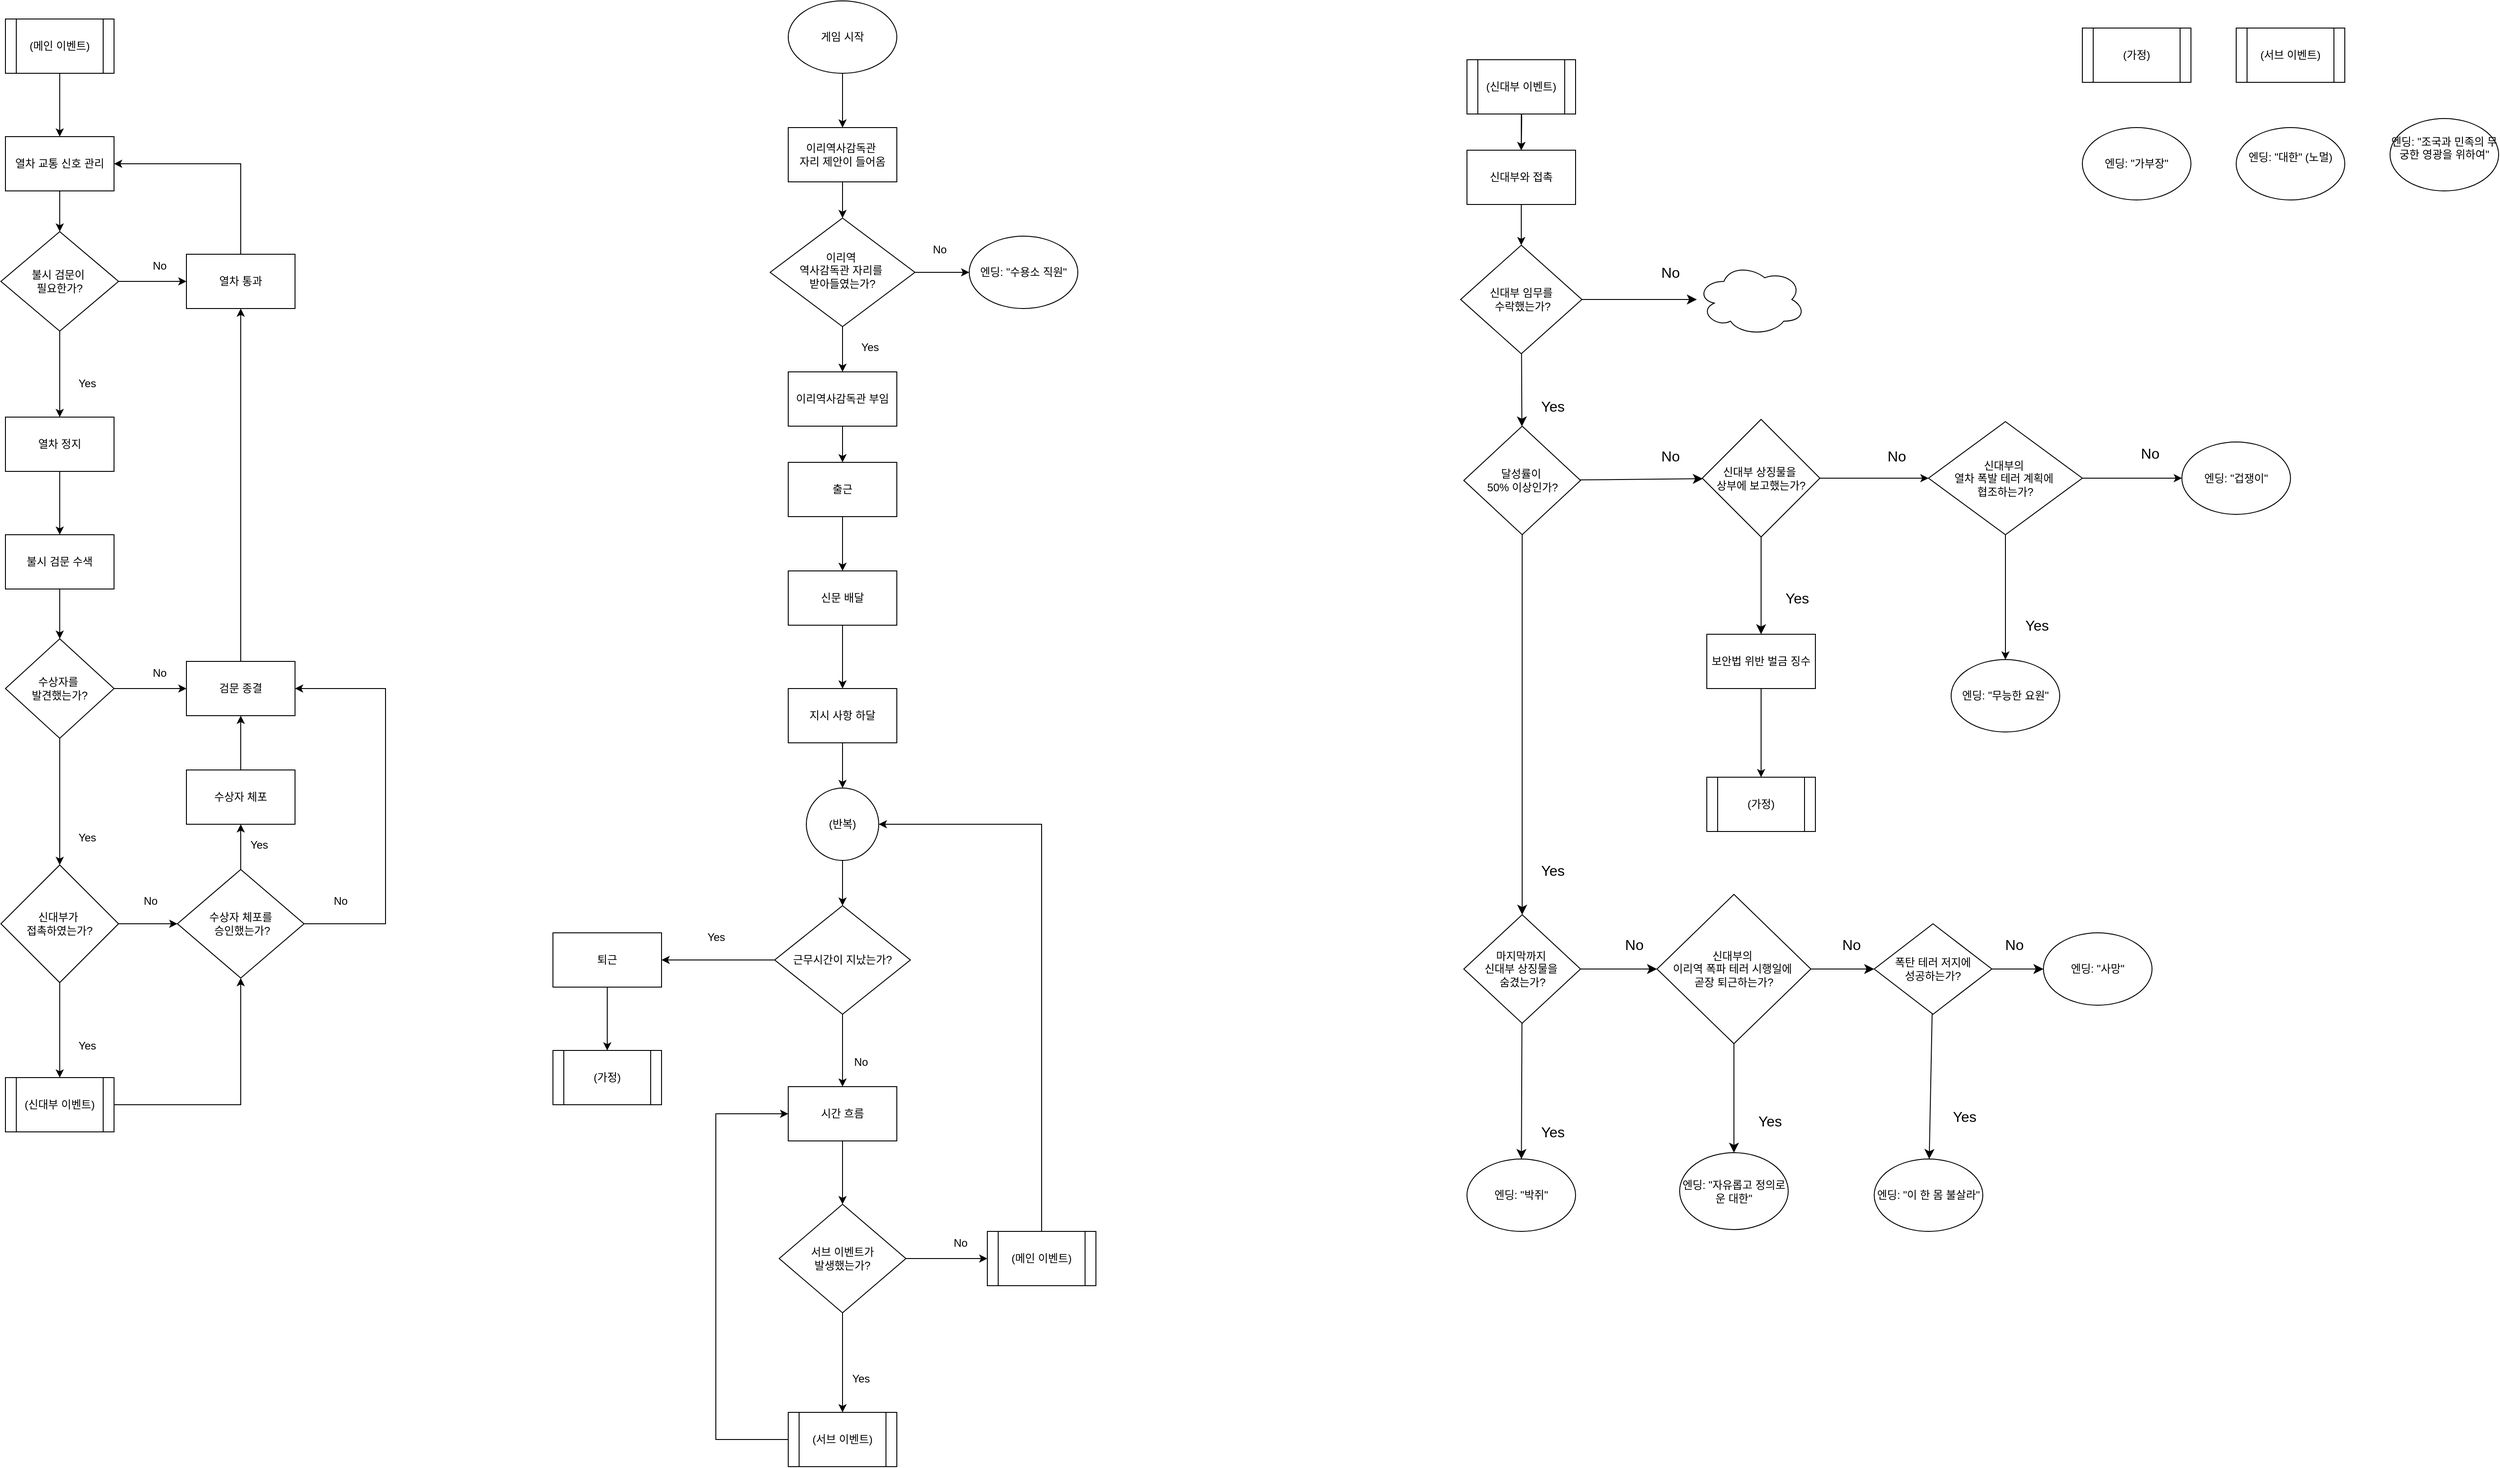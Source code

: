 <mxfile version="24.8.3">
  <diagram id="C5RBs43oDa-KdzZeNtuy" name="Page-1">
    <mxGraphModel dx="4767" dy="2180" grid="1" gridSize="10" guides="1" tooltips="1" connect="1" arrows="1" fold="1" page="1" pageScale="1" pageWidth="827" pageHeight="1169" math="0" shadow="0">
      <root>
        <mxCell id="WIyWlLk6GJQsqaUBKTNV-0" />
        <mxCell id="WIyWlLk6GJQsqaUBKTNV-1" parent="WIyWlLk6GJQsqaUBKTNV-0" />
        <mxCell id="xpAPB1XYYAG37ajHW2r_-126" value="" style="edgeStyle=orthogonalEdgeStyle;rounded=0;orthogonalLoop=1;jettySize=auto;html=1;" parent="WIyWlLk6GJQsqaUBKTNV-1" source="xpAPB1XYYAG37ajHW2r_-9" target="xpAPB1XYYAG37ajHW2r_-66" edge="1">
          <mxGeometry relative="1" as="geometry" />
        </mxCell>
        <mxCell id="xpAPB1XYYAG37ajHW2r_-9" value="게임 시작" style="ellipse;whiteSpace=wrap;html=1;" parent="WIyWlLk6GJQsqaUBKTNV-1" vertex="1">
          <mxGeometry x="-560" width="120" height="80" as="geometry" />
        </mxCell>
        <mxCell id="xpAPB1XYYAG37ajHW2r_-71" value="" style="edgeStyle=orthogonalEdgeStyle;rounded=0;orthogonalLoop=1;jettySize=auto;html=1;" parent="WIyWlLk6GJQsqaUBKTNV-1" source="xpAPB1XYYAG37ajHW2r_-66" target="xpAPB1XYYAG37ajHW2r_-68" edge="1">
          <mxGeometry relative="1" as="geometry" />
        </mxCell>
        <mxCell id="xpAPB1XYYAG37ajHW2r_-66" value="&lt;div&gt;이리역사감독관&amp;nbsp;&lt;/div&gt;&lt;div&gt;자리 제안이 들어옴&lt;/div&gt;" style="rounded=0;whiteSpace=wrap;html=1;" parent="WIyWlLk6GJQsqaUBKTNV-1" vertex="1">
          <mxGeometry x="-560" y="140" width="120" height="60" as="geometry" />
        </mxCell>
        <mxCell id="xpAPB1XYYAG37ajHW2r_-131" value="" style="edgeStyle=orthogonalEdgeStyle;rounded=0;orthogonalLoop=1;jettySize=auto;html=1;" parent="WIyWlLk6GJQsqaUBKTNV-1" source="xpAPB1XYYAG37ajHW2r_-67" target="xpAPB1XYYAG37ajHW2r_-130" edge="1">
          <mxGeometry relative="1" as="geometry" />
        </mxCell>
        <mxCell id="xpAPB1XYYAG37ajHW2r_-67" value="이리역사감독관 부임" style="rounded=0;whiteSpace=wrap;html=1;" parent="WIyWlLk6GJQsqaUBKTNV-1" vertex="1">
          <mxGeometry x="-560" y="410" width="120" height="60" as="geometry" />
        </mxCell>
        <mxCell id="xpAPB1XYYAG37ajHW2r_-70" value="" style="edgeStyle=orthogonalEdgeStyle;rounded=0;orthogonalLoop=1;jettySize=auto;html=1;" parent="WIyWlLk6GJQsqaUBKTNV-1" source="xpAPB1XYYAG37ajHW2r_-68" target="xpAPB1XYYAG37ajHW2r_-67" edge="1">
          <mxGeometry relative="1" as="geometry" />
        </mxCell>
        <mxCell id="xpAPB1XYYAG37ajHW2r_-72" value="" style="edgeStyle=orthogonalEdgeStyle;rounded=0;orthogonalLoop=1;jettySize=auto;html=1;" parent="WIyWlLk6GJQsqaUBKTNV-1" source="xpAPB1XYYAG37ajHW2r_-68" target="xpAPB1XYYAG37ajHW2r_-69" edge="1">
          <mxGeometry relative="1" as="geometry" />
        </mxCell>
        <mxCell id="xpAPB1XYYAG37ajHW2r_-68" value="&lt;div&gt;이리역&amp;nbsp;&lt;/div&gt;&lt;div&gt;역사감독관 자리를&amp;nbsp;&lt;/div&gt;&lt;div&gt;받아들였는가?&lt;/div&gt;" style="rhombus;whiteSpace=wrap;html=1;shadow=0;fontFamily=Helvetica;fontSize=12;align=center;strokeWidth=1;spacing=6;spacingTop=-4;" parent="WIyWlLk6GJQsqaUBKTNV-1" vertex="1">
          <mxGeometry x="-580" y="240" width="160" height="120" as="geometry" />
        </mxCell>
        <mxCell id="xpAPB1XYYAG37ajHW2r_-69" value="엔딩: &quot;수용소 직원&quot;" style="ellipse;whiteSpace=wrap;html=1;" parent="WIyWlLk6GJQsqaUBKTNV-1" vertex="1">
          <mxGeometry x="-360" y="260" width="120" height="80" as="geometry" />
        </mxCell>
        <mxCell id="xpAPB1XYYAG37ajHW2r_-79" value="" style="edgeStyle=orthogonalEdgeStyle;rounded=0;orthogonalLoop=1;jettySize=auto;html=1;" parent="WIyWlLk6GJQsqaUBKTNV-1" source="xpAPB1XYYAG37ajHW2r_-73" target="xpAPB1XYYAG37ajHW2r_-78" edge="1">
          <mxGeometry relative="1" as="geometry" />
        </mxCell>
        <mxCell id="xpAPB1XYYAG37ajHW2r_-73" value="신대부와 접촉" style="rounded=0;whiteSpace=wrap;html=1;" parent="WIyWlLk6GJQsqaUBKTNV-1" vertex="1">
          <mxGeometry x="190" y="165" width="120" height="60" as="geometry" />
        </mxCell>
        <mxCell id="C3fp1-QE952OWo8Mgcm4-14" value="" style="edgeStyle=none;curved=1;rounded=0;orthogonalLoop=1;jettySize=auto;html=1;fontSize=12;startSize=8;endSize=8;" edge="1" parent="WIyWlLk6GJQsqaUBKTNV-1" source="xpAPB1XYYAG37ajHW2r_-78" target="C3fp1-QE952OWo8Mgcm4-13">
          <mxGeometry relative="1" as="geometry" />
        </mxCell>
        <mxCell id="C3fp1-QE952OWo8Mgcm4-26" value="" style="edgeStyle=none;curved=1;rounded=0;orthogonalLoop=1;jettySize=auto;html=1;fontSize=12;startSize=8;endSize=8;" edge="1" parent="WIyWlLk6GJQsqaUBKTNV-1" source="xpAPB1XYYAG37ajHW2r_-78" target="C3fp1-QE952OWo8Mgcm4-25">
          <mxGeometry relative="1" as="geometry" />
        </mxCell>
        <mxCell id="xpAPB1XYYAG37ajHW2r_-78" value="신대부 임무를&lt;div&gt;&amp;nbsp;수락했는가?&lt;/div&gt;" style="rhombus;whiteSpace=wrap;html=1;rounded=0;" parent="WIyWlLk6GJQsqaUBKTNV-1" vertex="1">
          <mxGeometry x="183" y="270" width="134" height="120" as="geometry" />
        </mxCell>
        <mxCell id="xpAPB1XYYAG37ajHW2r_-82" value="&#xa;엔딩: &quot;조국과 민족의 무궁한 영광을 위하여&quot;&#xa;&#xa;" style="ellipse;whiteSpace=wrap;html=1;" parent="WIyWlLk6GJQsqaUBKTNV-1" vertex="1">
          <mxGeometry x="1210" y="130" width="120" height="80" as="geometry" />
        </mxCell>
        <mxCell id="xpAPB1XYYAG37ajHW2r_-83" value="&#xa;엔딩: &quot;대한&quot; (노멀)&#xa;&#xa;" style="ellipse;whiteSpace=wrap;html=1;" parent="WIyWlLk6GJQsqaUBKTNV-1" vertex="1">
          <mxGeometry x="1040" y="140" width="120" height="80" as="geometry" />
        </mxCell>
        <mxCell id="xpAPB1XYYAG37ajHW2r_-113" value="" style="edgeStyle=orthogonalEdgeStyle;rounded=0;orthogonalLoop=1;jettySize=auto;html=1;" parent="WIyWlLk6GJQsqaUBKTNV-1" source="xpAPB1XYYAG37ajHW2r_-97" target="xpAPB1XYYAG37ajHW2r_-112" edge="1">
          <mxGeometry relative="1" as="geometry" />
        </mxCell>
        <mxCell id="C3fp1-QE952OWo8Mgcm4-30" value="" style="edgeStyle=none;curved=1;rounded=0;orthogonalLoop=1;jettySize=auto;html=1;fontSize=12;startSize=8;endSize=8;" edge="1" parent="WIyWlLk6GJQsqaUBKTNV-1" source="xpAPB1XYYAG37ajHW2r_-97" target="xpAPB1XYYAG37ajHW2r_-118">
          <mxGeometry relative="1" as="geometry" />
        </mxCell>
        <mxCell id="xpAPB1XYYAG37ajHW2r_-97" value="신대부 상징물을&amp;nbsp;&lt;div&gt;상부에 보고했는가?&lt;/div&gt;" style="rhombus;whiteSpace=wrap;html=1;" parent="WIyWlLk6GJQsqaUBKTNV-1" vertex="1">
          <mxGeometry x="450" y="462.5" width="130" height="130" as="geometry" />
        </mxCell>
        <mxCell id="xpAPB1XYYAG37ajHW2r_-115" value="" style="edgeStyle=orthogonalEdgeStyle;rounded=0;orthogonalLoop=1;jettySize=auto;html=1;" parent="WIyWlLk6GJQsqaUBKTNV-1" source="xpAPB1XYYAG37ajHW2r_-112" target="xpAPB1XYYAG37ajHW2r_-114" edge="1">
          <mxGeometry relative="1" as="geometry" />
        </mxCell>
        <mxCell id="lmIBSXrSa7h9T7CSioTr-1" style="edgeStyle=orthogonalEdgeStyle;rounded=0;orthogonalLoop=1;jettySize=auto;html=1;exitX=1;exitY=0.5;exitDx=0;exitDy=0;" parent="WIyWlLk6GJQsqaUBKTNV-1" source="xpAPB1XYYAG37ajHW2r_-112" target="xpAPB1XYYAG37ajHW2r_-116" edge="1">
          <mxGeometry relative="1" as="geometry" />
        </mxCell>
        <mxCell id="xpAPB1XYYAG37ajHW2r_-112" value="신대부의&amp;nbsp;&lt;div&gt;열차 폭발 테러 계획에&amp;nbsp;&lt;/div&gt;&lt;div&gt;협조하는가?&lt;/div&gt;" style="rhombus;whiteSpace=wrap;html=1;" parent="WIyWlLk6GJQsqaUBKTNV-1" vertex="1">
          <mxGeometry x="700" y="465" width="170" height="125" as="geometry" />
        </mxCell>
        <mxCell id="xpAPB1XYYAG37ajHW2r_-114" value="엔딩: &quot;무능한 요원&quot;" style="ellipse;whiteSpace=wrap;html=1;" parent="WIyWlLk6GJQsqaUBKTNV-1" vertex="1">
          <mxGeometry x="725" y="728" width="120" height="80" as="geometry" />
        </mxCell>
        <mxCell id="xpAPB1XYYAG37ajHW2r_-116" value="엔딩: &quot;겁쟁이&quot;" style="ellipse;whiteSpace=wrap;html=1;" parent="WIyWlLk6GJQsqaUBKTNV-1" vertex="1">
          <mxGeometry x="980" y="487.5" width="120" height="80" as="geometry" />
        </mxCell>
        <mxCell id="xpAPB1XYYAG37ajHW2r_-121" value="" style="edgeStyle=orthogonalEdgeStyle;rounded=0;orthogonalLoop=1;jettySize=auto;html=1;" parent="WIyWlLk6GJQsqaUBKTNV-1" source="xpAPB1XYYAG37ajHW2r_-118" target="xpAPB1XYYAG37ajHW2r_-120" edge="1">
          <mxGeometry relative="1" as="geometry" />
        </mxCell>
        <mxCell id="xpAPB1XYYAG37ajHW2r_-118" value="보안법 위반 벌금 징수" style="whiteSpace=wrap;html=1;" parent="WIyWlLk6GJQsqaUBKTNV-1" vertex="1">
          <mxGeometry x="455" y="700" width="120" height="60" as="geometry" />
        </mxCell>
        <mxCell id="xpAPB1XYYAG37ajHW2r_-120" value="(가정)" style="shape=process;whiteSpace=wrap;html=1;backgroundOutline=1;" parent="WIyWlLk6GJQsqaUBKTNV-1" vertex="1">
          <mxGeometry x="455" y="858" width="120" height="60" as="geometry" />
        </mxCell>
        <mxCell id="xpAPB1XYYAG37ajHW2r_-124" value="엔딩: &quot;박쥐&quot;" style="ellipse;whiteSpace=wrap;html=1;" parent="WIyWlLk6GJQsqaUBKTNV-1" vertex="1">
          <mxGeometry x="190" y="1280" width="120" height="80" as="geometry" />
        </mxCell>
        <mxCell id="xpAPB1XYYAG37ajHW2r_-127" value="(가정)" style="shape=process;whiteSpace=wrap;html=1;backgroundOutline=1;" parent="WIyWlLk6GJQsqaUBKTNV-1" vertex="1">
          <mxGeometry x="870" y="30" width="120" height="60" as="geometry" />
        </mxCell>
        <mxCell id="xpAPB1XYYAG37ajHW2r_-167" value="" style="edgeStyle=orthogonalEdgeStyle;rounded=0;orthogonalLoop=1;jettySize=auto;html=1;" parent="WIyWlLk6GJQsqaUBKTNV-1" source="xpAPB1XYYAG37ajHW2r_-130" target="xpAPB1XYYAG37ajHW2r_-134" edge="1">
          <mxGeometry relative="1" as="geometry" />
        </mxCell>
        <mxCell id="xpAPB1XYYAG37ajHW2r_-130" value="출근" style="whiteSpace=wrap;html=1;rounded=0;" parent="WIyWlLk6GJQsqaUBKTNV-1" vertex="1">
          <mxGeometry x="-560" y="510" width="120" height="60" as="geometry" />
        </mxCell>
        <mxCell id="xpAPB1XYYAG37ajHW2r_-166" value="" style="edgeStyle=orthogonalEdgeStyle;rounded=0;orthogonalLoop=1;jettySize=auto;html=1;" parent="WIyWlLk6GJQsqaUBKTNV-1" source="xpAPB1XYYAG37ajHW2r_-134" target="xpAPB1XYYAG37ajHW2r_-136" edge="1">
          <mxGeometry relative="1" as="geometry" />
        </mxCell>
        <mxCell id="xpAPB1XYYAG37ajHW2r_-134" value="신문 배달" style="whiteSpace=wrap;html=1;rounded=0;" parent="WIyWlLk6GJQsqaUBKTNV-1" vertex="1">
          <mxGeometry x="-560" y="630" width="120" height="60" as="geometry" />
        </mxCell>
        <mxCell id="xpAPB1XYYAG37ajHW2r_-212" value="" style="edgeStyle=orthogonalEdgeStyle;rounded=0;orthogonalLoop=1;jettySize=auto;html=1;" parent="WIyWlLk6GJQsqaUBKTNV-1" source="xpAPB1XYYAG37ajHW2r_-136" target="xpAPB1XYYAG37ajHW2r_-192" edge="1">
          <mxGeometry relative="1" as="geometry" />
        </mxCell>
        <mxCell id="xpAPB1XYYAG37ajHW2r_-136" value="지시 사항 하달" style="whiteSpace=wrap;html=1;rounded=0;" parent="WIyWlLk6GJQsqaUBKTNV-1" vertex="1">
          <mxGeometry x="-560" y="760" width="120" height="60" as="geometry" />
        </mxCell>
        <mxCell id="xpAPB1XYYAG37ajHW2r_-158" value="" style="edgeStyle=orthogonalEdgeStyle;rounded=0;orthogonalLoop=1;jettySize=auto;html=1;" parent="WIyWlLk6GJQsqaUBKTNV-1" source="xpAPB1XYYAG37ajHW2r_-154" target="xpAPB1XYYAG37ajHW2r_-157" edge="1">
          <mxGeometry relative="1" as="geometry" />
        </mxCell>
        <mxCell id="xpAPB1XYYAG37ajHW2r_-154" value="퇴근" style="whiteSpace=wrap;html=1;rounded=0;" parent="WIyWlLk6GJQsqaUBKTNV-1" vertex="1">
          <mxGeometry x="-820" y="1030" width="120" height="60" as="geometry" />
        </mxCell>
        <mxCell id="xpAPB1XYYAG37ajHW2r_-157" value="(가정)" style="shape=process;whiteSpace=wrap;html=1;backgroundOutline=1;" parent="WIyWlLk6GJQsqaUBKTNV-1" vertex="1">
          <mxGeometry x="-820" y="1160" width="120" height="60" as="geometry" />
        </mxCell>
        <mxCell id="xpAPB1XYYAG37ajHW2r_-183" value="" style="edgeStyle=orthogonalEdgeStyle;rounded=0;orthogonalLoop=1;jettySize=auto;html=1;" parent="WIyWlLk6GJQsqaUBKTNV-1" source="xpAPB1XYYAG37ajHW2r_-178" target="xpAPB1XYYAG37ajHW2r_-182" edge="1">
          <mxGeometry relative="1" as="geometry" />
        </mxCell>
        <mxCell id="xpAPB1XYYAG37ajHW2r_-178" value="불시 검문 수색" style="whiteSpace=wrap;html=1;rounded=0;" parent="WIyWlLk6GJQsqaUBKTNV-1" vertex="1">
          <mxGeometry x="-1425" y="590" width="120" height="60" as="geometry" />
        </mxCell>
        <mxCell id="xpAPB1XYYAG37ajHW2r_-187" value="" style="edgeStyle=orthogonalEdgeStyle;rounded=0;orthogonalLoop=1;jettySize=auto;html=1;" parent="WIyWlLk6GJQsqaUBKTNV-1" source="xpAPB1XYYAG37ajHW2r_-182" target="xpAPB1XYYAG37ajHW2r_-186" edge="1">
          <mxGeometry relative="1" as="geometry" />
        </mxCell>
        <mxCell id="xpAPB1XYYAG37ajHW2r_-298" value="" style="edgeStyle=orthogonalEdgeStyle;rounded=0;orthogonalLoop=1;jettySize=auto;html=1;" parent="WIyWlLk6GJQsqaUBKTNV-1" source="xpAPB1XYYAG37ajHW2r_-182" target="xpAPB1XYYAG37ajHW2r_-285" edge="1">
          <mxGeometry relative="1" as="geometry" />
        </mxCell>
        <mxCell id="xpAPB1XYYAG37ajHW2r_-182" value="&lt;div&gt;수상자를&amp;nbsp;&lt;/div&gt;&lt;div&gt;발견했는가?&lt;/div&gt;" style="rhombus;whiteSpace=wrap;html=1;rounded=0;" parent="WIyWlLk6GJQsqaUBKTNV-1" vertex="1">
          <mxGeometry x="-1425" y="705" width="120" height="110" as="geometry" />
        </mxCell>
        <mxCell id="xpAPB1XYYAG37ajHW2r_-208" style="edgeStyle=orthogonalEdgeStyle;rounded=0;orthogonalLoop=1;jettySize=auto;html=1;exitX=0.5;exitY=0;exitDx=0;exitDy=0;entryX=0.5;entryY=1;entryDx=0;entryDy=0;" parent="WIyWlLk6GJQsqaUBKTNV-1" source="xpAPB1XYYAG37ajHW2r_-186" target="xpAPB1XYYAG37ajHW2r_-206" edge="1">
          <mxGeometry relative="1" as="geometry" />
        </mxCell>
        <mxCell id="xpAPB1XYYAG37ajHW2r_-186" value="검문 종결" style="whiteSpace=wrap;html=1;rounded=0;" parent="WIyWlLk6GJQsqaUBKTNV-1" vertex="1">
          <mxGeometry x="-1225" y="730" width="120" height="60" as="geometry" />
        </mxCell>
        <mxCell id="xpAPB1XYYAG37ajHW2r_-245" value="" style="edgeStyle=orthogonalEdgeStyle;rounded=0;orthogonalLoop=1;jettySize=auto;html=1;" parent="WIyWlLk6GJQsqaUBKTNV-1" source="xpAPB1XYYAG37ajHW2r_-192" target="xpAPB1XYYAG37ajHW2r_-210" edge="1">
          <mxGeometry relative="1" as="geometry" />
        </mxCell>
        <mxCell id="xpAPB1XYYAG37ajHW2r_-192" value="(반복)" style="ellipse;whiteSpace=wrap;html=1;aspect=fixed;" parent="WIyWlLk6GJQsqaUBKTNV-1" vertex="1">
          <mxGeometry x="-540" y="870" width="80" height="80" as="geometry" />
        </mxCell>
        <mxCell id="xpAPB1XYYAG37ajHW2r_-323" style="edgeStyle=orthogonalEdgeStyle;rounded=0;orthogonalLoop=1;jettySize=auto;html=1;exitX=0.5;exitY=0;exitDx=0;exitDy=0;entryX=1;entryY=0.5;entryDx=0;entryDy=0;" parent="WIyWlLk6GJQsqaUBKTNV-1" source="xpAPB1XYYAG37ajHW2r_-206" target="xpAPB1XYYAG37ajHW2r_-256" edge="1">
          <mxGeometry relative="1" as="geometry" />
        </mxCell>
        <mxCell id="xpAPB1XYYAG37ajHW2r_-206" value="열차 통과" style="whiteSpace=wrap;html=1;rounded=0;" parent="WIyWlLk6GJQsqaUBKTNV-1" vertex="1">
          <mxGeometry x="-1225" y="280" width="120" height="60" as="geometry" />
        </mxCell>
        <mxCell id="xpAPB1XYYAG37ajHW2r_-244" value="" style="edgeStyle=orthogonalEdgeStyle;rounded=0;orthogonalLoop=1;jettySize=auto;html=1;" parent="WIyWlLk6GJQsqaUBKTNV-1" source="xpAPB1XYYAG37ajHW2r_-210" target="xpAPB1XYYAG37ajHW2r_-154" edge="1">
          <mxGeometry relative="1" as="geometry" />
        </mxCell>
        <mxCell id="xpAPB1XYYAG37ajHW2r_-249" value="" style="edgeStyle=orthogonalEdgeStyle;rounded=0;orthogonalLoop=1;jettySize=auto;html=1;" parent="WIyWlLk6GJQsqaUBKTNV-1" source="xpAPB1XYYAG37ajHW2r_-210" target="xpAPB1XYYAG37ajHW2r_-248" edge="1">
          <mxGeometry relative="1" as="geometry" />
        </mxCell>
        <mxCell id="xpAPB1XYYAG37ajHW2r_-210" value="근무시간이 지났는가?" style="rhombus;whiteSpace=wrap;html=1;rounded=0;" parent="WIyWlLk6GJQsqaUBKTNV-1" vertex="1">
          <mxGeometry x="-575" y="1000" width="150" height="120" as="geometry" />
        </mxCell>
        <mxCell id="xpAPB1XYYAG37ajHW2r_-220" value="" style="edgeStyle=orthogonalEdgeStyle;rounded=0;orthogonalLoop=1;jettySize=auto;html=1;" parent="WIyWlLk6GJQsqaUBKTNV-1" target="xpAPB1XYYAG37ajHW2r_-73" edge="1">
          <mxGeometry relative="1" as="geometry">
            <mxPoint x="250" y="95" as="sourcePoint" />
          </mxGeometry>
        </mxCell>
        <mxCell id="xpAPB1XYYAG37ajHW2r_-252" value="" style="edgeStyle=orthogonalEdgeStyle;rounded=0;orthogonalLoop=1;jettySize=auto;html=1;" parent="WIyWlLk6GJQsqaUBKTNV-1" source="xpAPB1XYYAG37ajHW2r_-225" target="xpAPB1XYYAG37ajHW2r_-230" edge="1">
          <mxGeometry relative="1" as="geometry" />
        </mxCell>
        <mxCell id="xpAPB1XYYAG37ajHW2r_-264" value="" style="edgeStyle=orthogonalEdgeStyle;rounded=0;orthogonalLoop=1;jettySize=auto;html=1;" parent="WIyWlLk6GJQsqaUBKTNV-1" source="xpAPB1XYYAG37ajHW2r_-225" target="xpAPB1XYYAG37ajHW2r_-263" edge="1">
          <mxGeometry relative="1" as="geometry" />
        </mxCell>
        <mxCell id="xpAPB1XYYAG37ajHW2r_-225" value="&lt;div&gt;서브 이벤트가&lt;/div&gt;&lt;div&gt;발생했는가?&lt;/div&gt;" style="rhombus;whiteSpace=wrap;html=1;rounded=0;" parent="WIyWlLk6GJQsqaUBKTNV-1" vertex="1">
          <mxGeometry x="-570" y="1330" width="140" height="120" as="geometry" />
        </mxCell>
        <mxCell id="xpAPB1XYYAG37ajHW2r_-309" style="edgeStyle=orthogonalEdgeStyle;rounded=0;orthogonalLoop=1;jettySize=auto;html=1;exitX=0;exitY=0.5;exitDx=0;exitDy=0;entryX=0;entryY=0.5;entryDx=0;entryDy=0;" parent="WIyWlLk6GJQsqaUBKTNV-1" source="xpAPB1XYYAG37ajHW2r_-230" target="xpAPB1XYYAG37ajHW2r_-248" edge="1">
          <mxGeometry relative="1" as="geometry">
            <Array as="points">
              <mxPoint x="-640" y="1590" />
              <mxPoint x="-640" y="1230" />
            </Array>
          </mxGeometry>
        </mxCell>
        <mxCell id="xpAPB1XYYAG37ajHW2r_-230" value="(서브 이벤트)" style="shape=process;whiteSpace=wrap;html=1;backgroundOutline=1;" parent="WIyWlLk6GJQsqaUBKTNV-1" vertex="1">
          <mxGeometry x="-560" y="1560" width="120" height="60" as="geometry" />
        </mxCell>
        <mxCell id="xpAPB1XYYAG37ajHW2r_-235" style="edgeStyle=orthogonalEdgeStyle;rounded=0;orthogonalLoop=1;jettySize=auto;html=1;exitX=1;exitY=0.5;exitDx=0;exitDy=0;entryX=0;entryY=0.5;entryDx=0;entryDy=0;" parent="WIyWlLk6GJQsqaUBKTNV-1" source="xpAPB1XYYAG37ajHW2r_-234" target="xpAPB1XYYAG37ajHW2r_-206" edge="1">
          <mxGeometry relative="1" as="geometry" />
        </mxCell>
        <mxCell id="xpAPB1XYYAG37ajHW2r_-237" value="" style="edgeStyle=orthogonalEdgeStyle;rounded=0;orthogonalLoop=1;jettySize=auto;html=1;" parent="WIyWlLk6GJQsqaUBKTNV-1" source="xpAPB1XYYAG37ajHW2r_-234" target="xpAPB1XYYAG37ajHW2r_-236" edge="1">
          <mxGeometry relative="1" as="geometry" />
        </mxCell>
        <mxCell id="xpAPB1XYYAG37ajHW2r_-234" value="&lt;div&gt;불시 검문이&amp;nbsp;&lt;/div&gt;&lt;div&gt;필요한가?&lt;/div&gt;" style="rhombus;whiteSpace=wrap;html=1;rounded=0;" parent="WIyWlLk6GJQsqaUBKTNV-1" vertex="1">
          <mxGeometry x="-1430" y="255" width="130" height="110" as="geometry" />
        </mxCell>
        <mxCell id="xpAPB1XYYAG37ajHW2r_-238" style="edgeStyle=orthogonalEdgeStyle;rounded=0;orthogonalLoop=1;jettySize=auto;html=1;exitX=0.5;exitY=1;exitDx=0;exitDy=0;entryX=0.5;entryY=0;entryDx=0;entryDy=0;" parent="WIyWlLk6GJQsqaUBKTNV-1" source="xpAPB1XYYAG37ajHW2r_-236" target="xpAPB1XYYAG37ajHW2r_-178" edge="1">
          <mxGeometry relative="1" as="geometry" />
        </mxCell>
        <mxCell id="xpAPB1XYYAG37ajHW2r_-236" value="열차 정지" style="whiteSpace=wrap;html=1;rounded=0;" parent="WIyWlLk6GJQsqaUBKTNV-1" vertex="1">
          <mxGeometry x="-1425" y="460" width="120" height="60" as="geometry" />
        </mxCell>
        <mxCell id="xpAPB1XYYAG37ajHW2r_-257" style="edgeStyle=orthogonalEdgeStyle;rounded=0;orthogonalLoop=1;jettySize=auto;html=1;exitX=0.5;exitY=1;exitDx=0;exitDy=0;entryX=0.5;entryY=0;entryDx=0;entryDy=0;" parent="WIyWlLk6GJQsqaUBKTNV-1" source="xpAPB1XYYAG37ajHW2r_-248" target="xpAPB1XYYAG37ajHW2r_-225" edge="1">
          <mxGeometry relative="1" as="geometry" />
        </mxCell>
        <mxCell id="xpAPB1XYYAG37ajHW2r_-248" value="시간 흐름" style="whiteSpace=wrap;html=1;rounded=0;" parent="WIyWlLk6GJQsqaUBKTNV-1" vertex="1">
          <mxGeometry x="-560" y="1200" width="120" height="60" as="geometry" />
        </mxCell>
        <mxCell id="xpAPB1XYYAG37ajHW2r_-259" style="edgeStyle=orthogonalEdgeStyle;rounded=0;orthogonalLoop=1;jettySize=auto;html=1;exitX=0.5;exitY=1;exitDx=0;exitDy=0;entryX=0.5;entryY=0;entryDx=0;entryDy=0;" parent="WIyWlLk6GJQsqaUBKTNV-1" source="xpAPB1XYYAG37ajHW2r_-256" target="xpAPB1XYYAG37ajHW2r_-234" edge="1">
          <mxGeometry relative="1" as="geometry" />
        </mxCell>
        <mxCell id="xpAPB1XYYAG37ajHW2r_-256" value="열차 교통 신호 관리" style="whiteSpace=wrap;html=1;rounded=0;" parent="WIyWlLk6GJQsqaUBKTNV-1" vertex="1">
          <mxGeometry x="-1425" y="150" width="120" height="60" as="geometry" />
        </mxCell>
        <mxCell id="xpAPB1XYYAG37ajHW2r_-260" value="(서브 이벤트)" style="shape=process;whiteSpace=wrap;html=1;backgroundOutline=1;" parent="WIyWlLk6GJQsqaUBKTNV-1" vertex="1">
          <mxGeometry x="1040" y="30" width="120" height="60" as="geometry" />
        </mxCell>
        <mxCell id="xpAPB1XYYAG37ajHW2r_-262" value="" style="edgeStyle=orthogonalEdgeStyle;rounded=0;orthogonalLoop=1;jettySize=auto;html=1;" parent="WIyWlLk6GJQsqaUBKTNV-1" source="xpAPB1XYYAG37ajHW2r_-261" target="xpAPB1XYYAG37ajHW2r_-256" edge="1">
          <mxGeometry relative="1" as="geometry" />
        </mxCell>
        <mxCell id="xpAPB1XYYAG37ajHW2r_-261" value="(메인 이벤트)" style="shape=process;whiteSpace=wrap;html=1;backgroundOutline=1;" parent="WIyWlLk6GJQsqaUBKTNV-1" vertex="1">
          <mxGeometry x="-1425" y="20" width="120" height="60" as="geometry" />
        </mxCell>
        <mxCell id="xpAPB1XYYAG37ajHW2r_-308" style="edgeStyle=orthogonalEdgeStyle;rounded=0;orthogonalLoop=1;jettySize=auto;html=1;exitX=0.5;exitY=0;exitDx=0;exitDy=0;entryX=1;entryY=0.5;entryDx=0;entryDy=0;" parent="WIyWlLk6GJQsqaUBKTNV-1" source="xpAPB1XYYAG37ajHW2r_-263" target="xpAPB1XYYAG37ajHW2r_-192" edge="1">
          <mxGeometry relative="1" as="geometry" />
        </mxCell>
        <mxCell id="xpAPB1XYYAG37ajHW2r_-263" value="(메인 이벤트)" style="shape=process;whiteSpace=wrap;html=1;backgroundOutline=1;" parent="WIyWlLk6GJQsqaUBKTNV-1" vertex="1">
          <mxGeometry x="-340" y="1360" width="120" height="60" as="geometry" />
        </mxCell>
        <mxCell id="xpAPB1XYYAG37ajHW2r_-269" value="" style="edgeStyle=orthogonalEdgeStyle;rounded=0;orthogonalLoop=1;jettySize=auto;html=1;" parent="WIyWlLk6GJQsqaUBKTNV-1" source="xpAPB1XYYAG37ajHW2r_-268" target="xpAPB1XYYAG37ajHW2r_-73" edge="1">
          <mxGeometry relative="1" as="geometry" />
        </mxCell>
        <mxCell id="xpAPB1XYYAG37ajHW2r_-268" value="(신대부 이벤트)" style="shape=process;whiteSpace=wrap;html=1;backgroundOutline=1;" parent="WIyWlLk6GJQsqaUBKTNV-1" vertex="1">
          <mxGeometry x="190" y="65" width="120" height="60" as="geometry" />
        </mxCell>
        <mxCell id="xpAPB1XYYAG37ajHW2r_-303" style="edgeStyle=orthogonalEdgeStyle;rounded=0;orthogonalLoop=1;jettySize=auto;html=1;exitX=0.5;exitY=0;exitDx=0;exitDy=0;" parent="WIyWlLk6GJQsqaUBKTNV-1" source="xpAPB1XYYAG37ajHW2r_-278" target="xpAPB1XYYAG37ajHW2r_-186" edge="1">
          <mxGeometry relative="1" as="geometry" />
        </mxCell>
        <mxCell id="xpAPB1XYYAG37ajHW2r_-278" value="수상자 체포" style="whiteSpace=wrap;html=1;rounded=0;" parent="WIyWlLk6GJQsqaUBKTNV-1" vertex="1">
          <mxGeometry x="-1225" y="850" width="120" height="60" as="geometry" />
        </mxCell>
        <mxCell id="xpAPB1XYYAG37ajHW2r_-289" value="" style="edgeStyle=orthogonalEdgeStyle;rounded=0;orthogonalLoop=1;jettySize=auto;html=1;" parent="WIyWlLk6GJQsqaUBKTNV-1" source="xpAPB1XYYAG37ajHW2r_-285" target="xpAPB1XYYAG37ajHW2r_-287" edge="1">
          <mxGeometry relative="1" as="geometry" />
        </mxCell>
        <mxCell id="xpAPB1XYYAG37ajHW2r_-299" style="edgeStyle=orthogonalEdgeStyle;rounded=0;orthogonalLoop=1;jettySize=auto;html=1;exitX=1;exitY=0.5;exitDx=0;exitDy=0;" parent="WIyWlLk6GJQsqaUBKTNV-1" source="xpAPB1XYYAG37ajHW2r_-285" target="xpAPB1XYYAG37ajHW2r_-292" edge="1">
          <mxGeometry relative="1" as="geometry" />
        </mxCell>
        <mxCell id="xpAPB1XYYAG37ajHW2r_-285" value="&lt;div&gt;신대부가&amp;nbsp;&lt;/div&gt;&lt;div&gt;접촉하였는가?&lt;/div&gt;" style="rhombus;whiteSpace=wrap;html=1;rounded=0;" parent="WIyWlLk6GJQsqaUBKTNV-1" vertex="1">
          <mxGeometry x="-1430" y="955" width="130" height="130" as="geometry" />
        </mxCell>
        <mxCell id="xpAPB1XYYAG37ajHW2r_-301" style="edgeStyle=orthogonalEdgeStyle;rounded=0;orthogonalLoop=1;jettySize=auto;html=1;exitX=1;exitY=0.5;exitDx=0;exitDy=0;" parent="WIyWlLk6GJQsqaUBKTNV-1" source="xpAPB1XYYAG37ajHW2r_-287" target="xpAPB1XYYAG37ajHW2r_-292" edge="1">
          <mxGeometry relative="1" as="geometry" />
        </mxCell>
        <mxCell id="xpAPB1XYYAG37ajHW2r_-287" value="(신대부 이벤트)" style="shape=process;whiteSpace=wrap;html=1;backgroundOutline=1;" parent="WIyWlLk6GJQsqaUBKTNV-1" vertex="1">
          <mxGeometry x="-1425" y="1190" width="120" height="60" as="geometry" />
        </mxCell>
        <mxCell id="xpAPB1XYYAG37ajHW2r_-302" style="edgeStyle=orthogonalEdgeStyle;rounded=0;orthogonalLoop=1;jettySize=auto;html=1;exitX=0.5;exitY=0;exitDx=0;exitDy=0;" parent="WIyWlLk6GJQsqaUBKTNV-1" source="xpAPB1XYYAG37ajHW2r_-292" target="xpAPB1XYYAG37ajHW2r_-278" edge="1">
          <mxGeometry relative="1" as="geometry" />
        </mxCell>
        <mxCell id="xpAPB1XYYAG37ajHW2r_-304" style="edgeStyle=orthogonalEdgeStyle;rounded=0;orthogonalLoop=1;jettySize=auto;html=1;exitX=1;exitY=0.5;exitDx=0;exitDy=0;entryX=1;entryY=0.5;entryDx=0;entryDy=0;" parent="WIyWlLk6GJQsqaUBKTNV-1" source="xpAPB1XYYAG37ajHW2r_-292" target="xpAPB1XYYAG37ajHW2r_-186" edge="1">
          <mxGeometry relative="1" as="geometry">
            <Array as="points">
              <mxPoint x="-1005" y="1020" />
              <mxPoint x="-1005" y="760" />
            </Array>
          </mxGeometry>
        </mxCell>
        <mxCell id="xpAPB1XYYAG37ajHW2r_-292" value="&lt;div&gt;수상자 체포를&lt;/div&gt;&lt;div&gt;&amp;nbsp;승인했는가?&lt;/div&gt;" style="rhombus;whiteSpace=wrap;html=1;rounded=0;" parent="WIyWlLk6GJQsqaUBKTNV-1" vertex="1">
          <mxGeometry x="-1235" y="960" width="140" height="120" as="geometry" />
        </mxCell>
        <mxCell id="xpAPB1XYYAG37ajHW2r_-311" value="No" style="text;html=1;align=center;verticalAlign=middle;resizable=0;points=[];autosize=1;strokeColor=none;fillColor=none;" parent="WIyWlLk6GJQsqaUBKTNV-1" vertex="1">
          <mxGeometry x="-390" y="1358" width="40" height="30" as="geometry" />
        </mxCell>
        <mxCell id="xpAPB1XYYAG37ajHW2r_-312" value="Yes" style="text;html=1;align=center;verticalAlign=middle;resizable=0;points=[];autosize=1;strokeColor=none;fillColor=none;" parent="WIyWlLk6GJQsqaUBKTNV-1" vertex="1">
          <mxGeometry x="-500" y="1508" width="40" height="30" as="geometry" />
        </mxCell>
        <mxCell id="xpAPB1XYYAG37ajHW2r_-313" value="No" style="text;html=1;align=center;verticalAlign=middle;resizable=0;points=[];autosize=1;strokeColor=none;fillColor=none;" parent="WIyWlLk6GJQsqaUBKTNV-1" vertex="1">
          <mxGeometry x="-500" y="1158" width="40" height="30" as="geometry" />
        </mxCell>
        <mxCell id="xpAPB1XYYAG37ajHW2r_-314" value="Yes" style="text;html=1;align=center;verticalAlign=middle;resizable=0;points=[];autosize=1;strokeColor=none;fillColor=none;" parent="WIyWlLk6GJQsqaUBKTNV-1" vertex="1">
          <mxGeometry x="-660" y="1020" width="40" height="30" as="geometry" />
        </mxCell>
        <mxCell id="xpAPB1XYYAG37ajHW2r_-315" value="No" style="text;html=1;align=center;verticalAlign=middle;resizable=0;points=[];autosize=1;strokeColor=none;fillColor=none;" parent="WIyWlLk6GJQsqaUBKTNV-1" vertex="1">
          <mxGeometry x="-1275" y="278" width="40" height="30" as="geometry" />
        </mxCell>
        <mxCell id="xpAPB1XYYAG37ajHW2r_-316" value="Yes" style="text;html=1;align=center;verticalAlign=middle;resizable=0;points=[];autosize=1;strokeColor=none;fillColor=none;" parent="WIyWlLk6GJQsqaUBKTNV-1" vertex="1">
          <mxGeometry x="-1355" y="408" width="40" height="30" as="geometry" />
        </mxCell>
        <mxCell id="xpAPB1XYYAG37ajHW2r_-317" value="No" style="text;html=1;align=center;verticalAlign=middle;resizable=0;points=[];autosize=1;strokeColor=none;fillColor=none;" parent="WIyWlLk6GJQsqaUBKTNV-1" vertex="1">
          <mxGeometry x="-1275" y="728" width="40" height="30" as="geometry" />
        </mxCell>
        <mxCell id="xpAPB1XYYAG37ajHW2r_-318" value="Yes" style="text;html=1;align=center;verticalAlign=middle;resizable=0;points=[];autosize=1;strokeColor=none;fillColor=none;" parent="WIyWlLk6GJQsqaUBKTNV-1" vertex="1">
          <mxGeometry x="-1355" y="910" width="40" height="30" as="geometry" />
        </mxCell>
        <mxCell id="xpAPB1XYYAG37ajHW2r_-319" value="Yes" style="text;html=1;align=center;verticalAlign=middle;resizable=0;points=[];autosize=1;strokeColor=none;fillColor=none;" parent="WIyWlLk6GJQsqaUBKTNV-1" vertex="1">
          <mxGeometry x="-1355" y="1140" width="40" height="30" as="geometry" />
        </mxCell>
        <mxCell id="xpAPB1XYYAG37ajHW2r_-320" value="No" style="text;html=1;align=center;verticalAlign=middle;resizable=0;points=[];autosize=1;strokeColor=none;fillColor=none;" parent="WIyWlLk6GJQsqaUBKTNV-1" vertex="1">
          <mxGeometry x="-1075" y="980" width="40" height="30" as="geometry" />
        </mxCell>
        <mxCell id="xpAPB1XYYAG37ajHW2r_-321" value="No" style="text;html=1;align=center;verticalAlign=middle;resizable=0;points=[];autosize=1;strokeColor=none;fillColor=none;" parent="WIyWlLk6GJQsqaUBKTNV-1" vertex="1">
          <mxGeometry x="-1285" y="980" width="40" height="30" as="geometry" />
        </mxCell>
        <mxCell id="xpAPB1XYYAG37ajHW2r_-322" value="Yes" style="text;html=1;align=center;verticalAlign=middle;resizable=0;points=[];autosize=1;strokeColor=none;fillColor=none;" parent="WIyWlLk6GJQsqaUBKTNV-1" vertex="1">
          <mxGeometry x="-1165" y="918" width="40" height="30" as="geometry" />
        </mxCell>
        <mxCell id="xpAPB1XYYAG37ajHW2r_-324" value="Yes" style="text;html=1;align=center;verticalAlign=middle;resizable=0;points=[];autosize=1;strokeColor=none;fillColor=none;" parent="WIyWlLk6GJQsqaUBKTNV-1" vertex="1">
          <mxGeometry x="-490" y="368" width="40" height="30" as="geometry" />
        </mxCell>
        <mxCell id="xpAPB1XYYAG37ajHW2r_-325" value="No" style="text;html=1;align=center;verticalAlign=middle;resizable=0;points=[];autosize=1;strokeColor=none;fillColor=none;" parent="WIyWlLk6GJQsqaUBKTNV-1" vertex="1">
          <mxGeometry x="-413.5" y="260" width="40" height="30" as="geometry" />
        </mxCell>
        <mxCell id="C3fp1-QE952OWo8Mgcm4-12" value="Yes" style="text;strokeColor=none;fillColor=none;html=1;align=center;verticalAlign=middle;whiteSpace=wrap;rounded=0;fontSize=16;" vertex="1" parent="WIyWlLk6GJQsqaUBKTNV-1">
          <mxGeometry x="270" y="438" width="30" height="20" as="geometry" />
        </mxCell>
        <mxCell id="C3fp1-QE952OWo8Mgcm4-31" value="" style="edgeStyle=none;curved=1;rounded=0;orthogonalLoop=1;jettySize=auto;html=1;fontSize=12;startSize=8;endSize=8;" edge="1" parent="WIyWlLk6GJQsqaUBKTNV-1" source="C3fp1-QE952OWo8Mgcm4-13" target="xpAPB1XYYAG37ajHW2r_-97">
          <mxGeometry relative="1" as="geometry" />
        </mxCell>
        <mxCell id="C3fp1-QE952OWo8Mgcm4-32" value="" style="edgeStyle=none;curved=1;rounded=0;orthogonalLoop=1;jettySize=auto;html=1;fontSize=12;startSize=8;endSize=8;" edge="1" parent="WIyWlLk6GJQsqaUBKTNV-1" source="C3fp1-QE952OWo8Mgcm4-13" target="C3fp1-QE952OWo8Mgcm4-28">
          <mxGeometry relative="1" as="geometry" />
        </mxCell>
        <mxCell id="C3fp1-QE952OWo8Mgcm4-13" value="달성률이&amp;nbsp;&lt;div&gt;50% 이상인가?&lt;/div&gt;" style="rhombus;whiteSpace=wrap;html=1;" vertex="1" parent="WIyWlLk6GJQsqaUBKTNV-1">
          <mxGeometry x="186.5" y="470" width="129" height="120" as="geometry" />
        </mxCell>
        <mxCell id="C3fp1-QE952OWo8Mgcm4-20" value="Yes" style="text;strokeColor=none;fillColor=none;html=1;align=center;verticalAlign=middle;whiteSpace=wrap;rounded=0;fontSize=16;" vertex="1" parent="WIyWlLk6GJQsqaUBKTNV-1">
          <mxGeometry x="270" y="1240" width="30" height="20" as="geometry" />
        </mxCell>
        <mxCell id="C3fp1-QE952OWo8Mgcm4-21" value="Yes" style="text;strokeColor=none;fillColor=none;html=1;align=center;verticalAlign=middle;whiteSpace=wrap;rounded=0;fontSize=16;" vertex="1" parent="WIyWlLk6GJQsqaUBKTNV-1">
          <mxGeometry x="540" y="650" width="30" height="20" as="geometry" />
        </mxCell>
        <mxCell id="C3fp1-QE952OWo8Mgcm4-22" value="No" style="text;strokeColor=none;fillColor=none;html=1;align=center;verticalAlign=middle;whiteSpace=wrap;rounded=0;fontSize=16;" vertex="1" parent="WIyWlLk6GJQsqaUBKTNV-1">
          <mxGeometry x="650" y="490" width="30" height="25" as="geometry" />
        </mxCell>
        <mxCell id="C3fp1-QE952OWo8Mgcm4-23" value="Yes" style="text;strokeColor=none;fillColor=none;html=1;align=center;verticalAlign=middle;whiteSpace=wrap;rounded=0;fontSize=16;" vertex="1" parent="WIyWlLk6GJQsqaUBKTNV-1">
          <mxGeometry x="800" y="680" width="40" height="20" as="geometry" />
        </mxCell>
        <mxCell id="C3fp1-QE952OWo8Mgcm4-24" value="No" style="text;strokeColor=none;fillColor=none;html=1;align=center;verticalAlign=middle;whiteSpace=wrap;rounded=0;fontSize=16;" vertex="1" parent="WIyWlLk6GJQsqaUBKTNV-1">
          <mxGeometry x="930" y="500" width="30" as="geometry" />
        </mxCell>
        <mxCell id="C3fp1-QE952OWo8Mgcm4-25" value="" style="ellipse;shape=cloud;whiteSpace=wrap;html=1;rounded=0;" vertex="1" parent="WIyWlLk6GJQsqaUBKTNV-1">
          <mxGeometry x="444" y="290" width="120" height="80" as="geometry" />
        </mxCell>
        <mxCell id="C3fp1-QE952OWo8Mgcm4-27" value="No" style="text;strokeColor=none;fillColor=none;html=1;align=center;verticalAlign=middle;whiteSpace=wrap;rounded=0;fontSize=16;" vertex="1" parent="WIyWlLk6GJQsqaUBKTNV-1">
          <mxGeometry x="400" y="287.5" width="30" height="25" as="geometry" />
        </mxCell>
        <mxCell id="C3fp1-QE952OWo8Mgcm4-34" value="" style="edgeStyle=none;curved=1;rounded=0;orthogonalLoop=1;jettySize=auto;html=1;fontSize=12;startSize=8;endSize=8;" edge="1" parent="WIyWlLk6GJQsqaUBKTNV-1" source="C3fp1-QE952OWo8Mgcm4-28" target="xpAPB1XYYAG37ajHW2r_-124">
          <mxGeometry relative="1" as="geometry" />
        </mxCell>
        <mxCell id="C3fp1-QE952OWo8Mgcm4-40" value="" style="edgeStyle=none;curved=1;rounded=0;orthogonalLoop=1;jettySize=auto;html=1;fontSize=12;startSize=8;endSize=8;" edge="1" parent="WIyWlLk6GJQsqaUBKTNV-1" source="C3fp1-QE952OWo8Mgcm4-28" target="C3fp1-QE952OWo8Mgcm4-39">
          <mxGeometry relative="1" as="geometry" />
        </mxCell>
        <mxCell id="C3fp1-QE952OWo8Mgcm4-28" value="마지막까지&amp;nbsp;&lt;div&gt;신대부 상징물을&amp;nbsp;&lt;/div&gt;&lt;div&gt;숨겼는가?&lt;br&gt;&lt;/div&gt;" style="rhombus;whiteSpace=wrap;html=1;" vertex="1" parent="WIyWlLk6GJQsqaUBKTNV-1">
          <mxGeometry x="186.5" y="1010" width="129" height="120" as="geometry" />
        </mxCell>
        <mxCell id="C3fp1-QE952OWo8Mgcm4-33" value="No" style="text;strokeColor=none;fillColor=none;html=1;align=center;verticalAlign=middle;whiteSpace=wrap;rounded=0;fontSize=16;" vertex="1" parent="WIyWlLk6GJQsqaUBKTNV-1">
          <mxGeometry x="400" y="490" width="30" height="25" as="geometry" />
        </mxCell>
        <mxCell id="C3fp1-QE952OWo8Mgcm4-35" value="Yes" style="text;strokeColor=none;fillColor=none;html=1;align=center;verticalAlign=middle;whiteSpace=wrap;rounded=0;fontSize=16;" vertex="1" parent="WIyWlLk6GJQsqaUBKTNV-1">
          <mxGeometry x="270" y="948" width="30" height="25" as="geometry" />
        </mxCell>
        <mxCell id="C3fp1-QE952OWo8Mgcm4-38" value="No" style="text;strokeColor=none;fillColor=none;html=1;align=center;verticalAlign=middle;whiteSpace=wrap;rounded=0;fontSize=16;" vertex="1" parent="WIyWlLk6GJQsqaUBKTNV-1">
          <mxGeometry x="360" y="1030" width="30" height="25" as="geometry" />
        </mxCell>
        <mxCell id="C3fp1-QE952OWo8Mgcm4-42" value="" style="edgeStyle=none;curved=1;rounded=0;orthogonalLoop=1;jettySize=auto;html=1;fontSize=12;startSize=8;endSize=8;" edge="1" parent="WIyWlLk6GJQsqaUBKTNV-1" source="C3fp1-QE952OWo8Mgcm4-39" target="C3fp1-QE952OWo8Mgcm4-41">
          <mxGeometry relative="1" as="geometry" />
        </mxCell>
        <mxCell id="C3fp1-QE952OWo8Mgcm4-47" value="" style="edgeStyle=none;curved=1;rounded=0;orthogonalLoop=1;jettySize=auto;html=1;fontSize=12;startSize=8;endSize=8;" edge="1" parent="WIyWlLk6GJQsqaUBKTNV-1" source="C3fp1-QE952OWo8Mgcm4-39" target="C3fp1-QE952OWo8Mgcm4-46">
          <mxGeometry relative="1" as="geometry" />
        </mxCell>
        <mxCell id="C3fp1-QE952OWo8Mgcm4-39" value="신대부의&amp;nbsp;&lt;div&gt;이리역 폭파 테러 시행일에&amp;nbsp;&lt;/div&gt;&lt;div&gt;곧장 퇴근하는가?&lt;/div&gt;" style="rhombus;whiteSpace=wrap;html=1;" vertex="1" parent="WIyWlLk6GJQsqaUBKTNV-1">
          <mxGeometry x="400" y="987.5" width="170" height="165" as="geometry" />
        </mxCell>
        <mxCell id="C3fp1-QE952OWo8Mgcm4-41" value="엔딩: &quot;자유롭고 정의로운 대한&quot;" style="ellipse;whiteSpace=wrap;html=1;" vertex="1" parent="WIyWlLk6GJQsqaUBKTNV-1">
          <mxGeometry x="425" y="1273" width="120" height="85" as="geometry" />
        </mxCell>
        <mxCell id="C3fp1-QE952OWo8Mgcm4-43" value="Yes" style="text;strokeColor=none;fillColor=none;html=1;align=center;verticalAlign=middle;whiteSpace=wrap;rounded=0;fontSize=16;" vertex="1" parent="WIyWlLk6GJQsqaUBKTNV-1">
          <mxGeometry x="510" y="1225" width="30" height="25" as="geometry" />
        </mxCell>
        <mxCell id="C3fp1-QE952OWo8Mgcm4-49" value="" style="edgeStyle=none;curved=1;rounded=0;orthogonalLoop=1;jettySize=auto;html=1;fontSize=12;startSize=8;endSize=8;" edge="1" parent="WIyWlLk6GJQsqaUBKTNV-1" source="C3fp1-QE952OWo8Mgcm4-46" target="C3fp1-QE952OWo8Mgcm4-48">
          <mxGeometry relative="1" as="geometry" />
        </mxCell>
        <mxCell id="C3fp1-QE952OWo8Mgcm4-51" value="" style="edgeStyle=none;curved=1;rounded=0;orthogonalLoop=1;jettySize=auto;html=1;fontSize=12;startSize=8;endSize=8;" edge="1" parent="WIyWlLk6GJQsqaUBKTNV-1" source="C3fp1-QE952OWo8Mgcm4-46" target="C3fp1-QE952OWo8Mgcm4-50">
          <mxGeometry relative="1" as="geometry" />
        </mxCell>
        <mxCell id="C3fp1-QE952OWo8Mgcm4-46" value="폭탄 테러 저지에&lt;div&gt;성공하는가?&lt;/div&gt;" style="rhombus;whiteSpace=wrap;html=1;" vertex="1" parent="WIyWlLk6GJQsqaUBKTNV-1">
          <mxGeometry x="640" y="1020" width="130" height="100" as="geometry" />
        </mxCell>
        <mxCell id="C3fp1-QE952OWo8Mgcm4-48" value="엔딩: &quot;이 한 몸 불살라&quot;" style="ellipse;whiteSpace=wrap;html=1;" vertex="1" parent="WIyWlLk6GJQsqaUBKTNV-1">
          <mxGeometry x="640" y="1280" width="120" height="80" as="geometry" />
        </mxCell>
        <mxCell id="C3fp1-QE952OWo8Mgcm4-50" value="엔딩: &quot;사망&quot;" style="ellipse;whiteSpace=wrap;html=1;" vertex="1" parent="WIyWlLk6GJQsqaUBKTNV-1">
          <mxGeometry x="827" y="1030" width="120" height="80" as="geometry" />
        </mxCell>
        <mxCell id="C3fp1-QE952OWo8Mgcm4-54" value="No" style="text;strokeColor=none;fillColor=none;html=1;align=center;verticalAlign=middle;whiteSpace=wrap;rounded=0;fontSize=16;" vertex="1" parent="WIyWlLk6GJQsqaUBKTNV-1">
          <mxGeometry x="600" y="1030" width="30" height="25" as="geometry" />
        </mxCell>
        <mxCell id="C3fp1-QE952OWo8Mgcm4-55" value="No" style="text;strokeColor=none;fillColor=none;html=1;align=center;verticalAlign=middle;whiteSpace=wrap;rounded=0;fontSize=16;" vertex="1" parent="WIyWlLk6GJQsqaUBKTNV-1">
          <mxGeometry x="780" y="1030" width="30" height="25" as="geometry" />
        </mxCell>
        <mxCell id="C3fp1-QE952OWo8Mgcm4-56" value="Yes" style="text;strokeColor=none;fillColor=none;html=1;align=center;verticalAlign=middle;whiteSpace=wrap;rounded=0;fontSize=16;" vertex="1" parent="WIyWlLk6GJQsqaUBKTNV-1">
          <mxGeometry x="725" y="1225" width="30" height="15" as="geometry" />
        </mxCell>
        <mxCell id="C3fp1-QE952OWo8Mgcm4-57" value="엔딩: &quot;가부장&quot;" style="ellipse;whiteSpace=wrap;html=1;" vertex="1" parent="WIyWlLk6GJQsqaUBKTNV-1">
          <mxGeometry x="870" y="140" width="120" height="80" as="geometry" />
        </mxCell>
      </root>
    </mxGraphModel>
  </diagram>
</mxfile>
